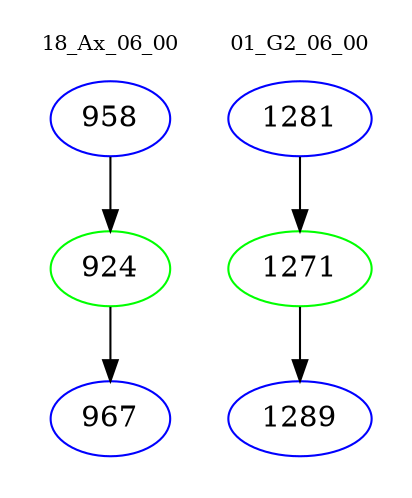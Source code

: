 digraph{
subgraph cluster_0 {
color = white
label = "18_Ax_06_00";
fontsize=10;
T0_958 [label="958", color="blue"]
T0_958 -> T0_924 [color="black"]
T0_924 [label="924", color="green"]
T0_924 -> T0_967 [color="black"]
T0_967 [label="967", color="blue"]
}
subgraph cluster_1 {
color = white
label = "01_G2_06_00";
fontsize=10;
T1_1281 [label="1281", color="blue"]
T1_1281 -> T1_1271 [color="black"]
T1_1271 [label="1271", color="green"]
T1_1271 -> T1_1289 [color="black"]
T1_1289 [label="1289", color="blue"]
}
}
